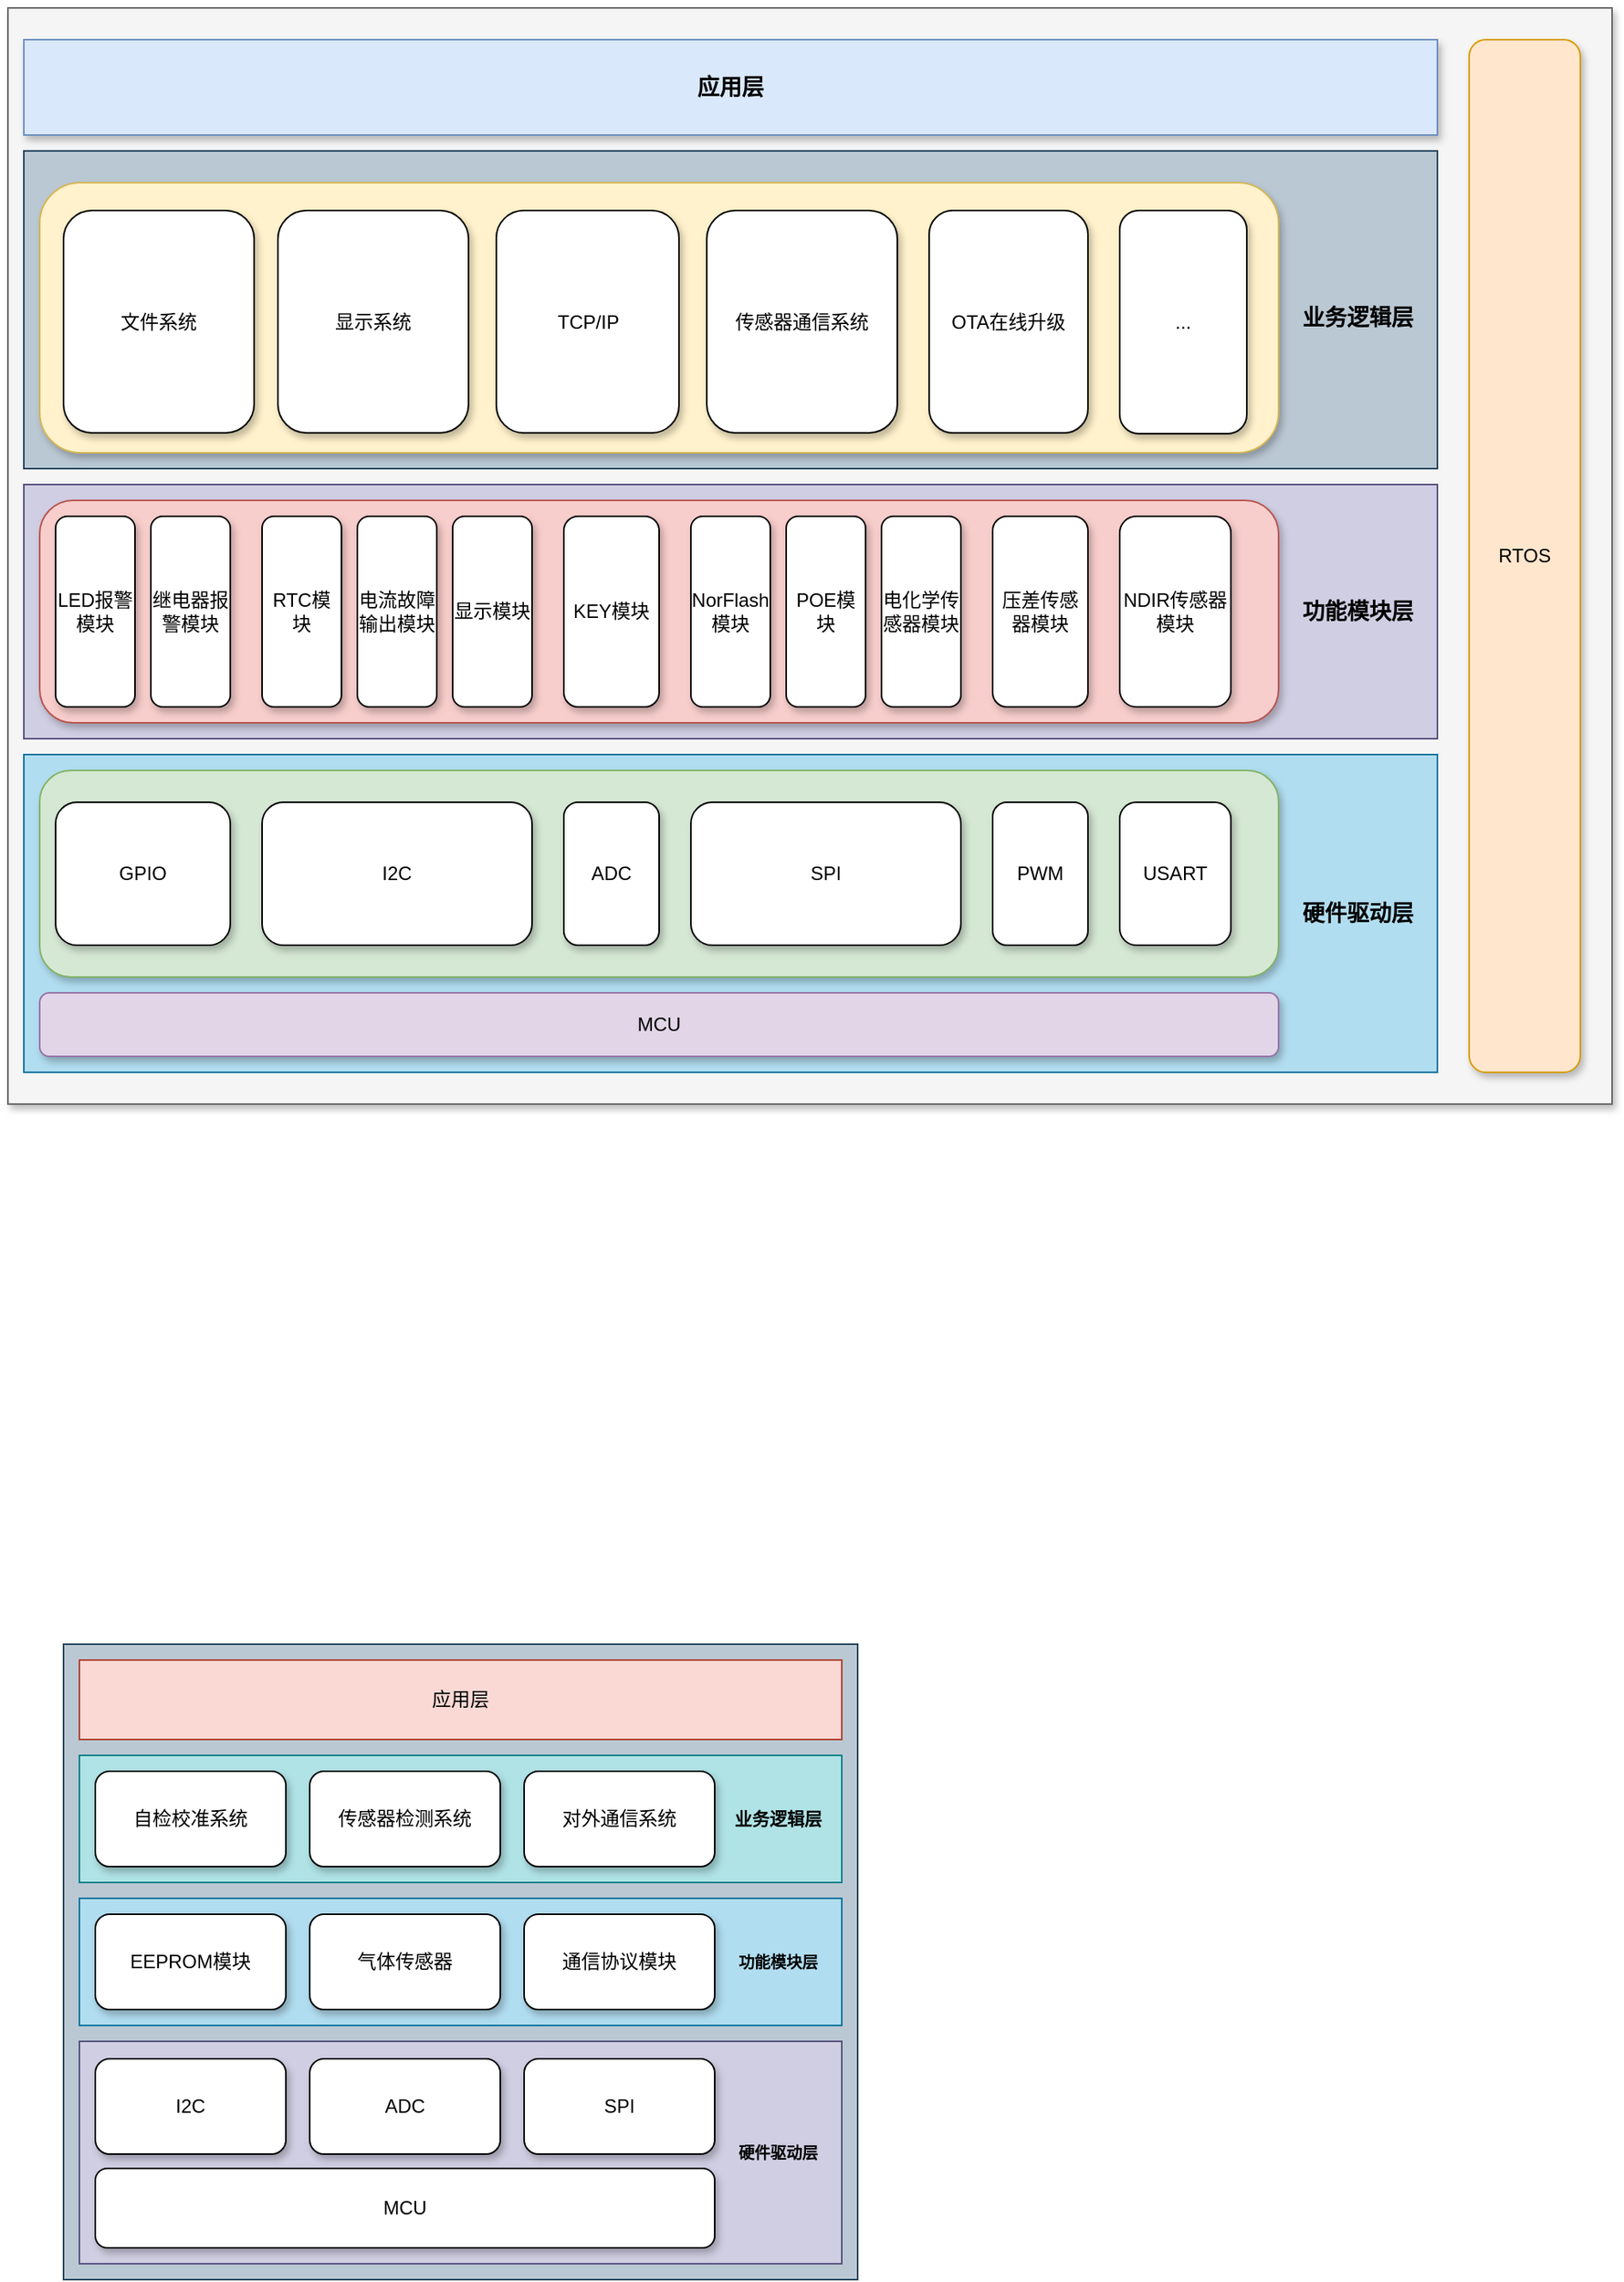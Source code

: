 <mxfile version="24.7.6">
  <diagram name="第 1 页" id="pwynU2H1yq3AJXYQGxQ-">
    <mxGraphModel dx="1231" dy="722" grid="1" gridSize="10" guides="1" tooltips="1" connect="1" arrows="1" fold="1" page="1" pageScale="1" pageWidth="3300" pageHeight="4681" math="0" shadow="0">
      <root>
        <mxCell id="0" />
        <mxCell id="1" parent="0" />
        <mxCell id="Z-FcbRnMZewdZYJsf3xK-125" value="" style="rounded=0;whiteSpace=wrap;html=1;fillColor=#bac8d3;strokeColor=#23445d;" vertex="1" parent="1">
          <mxGeometry x="185" y="1920" width="500" height="400" as="geometry" />
        </mxCell>
        <mxCell id="Z-FcbRnMZewdZYJsf3xK-145" value="" style="rounded=0;whiteSpace=wrap;html=1;fillColor=#b0e3e6;strokeColor=#0e8088;" vertex="1" parent="1">
          <mxGeometry x="195" y="1990" width="480" height="80" as="geometry" />
        </mxCell>
        <mxCell id="Z-FcbRnMZewdZYJsf3xK-141" value="" style="rounded=0;whiteSpace=wrap;html=1;fillColor=#d0cee2;strokeColor=#56517e;" vertex="1" parent="1">
          <mxGeometry x="195" y="2170" width="480" height="140" as="geometry" />
        </mxCell>
        <mxCell id="Z-FcbRnMZewdZYJsf3xK-31" value="" style="rounded=0;whiteSpace=wrap;html=1;fillColor=#f5f5f5;strokeColor=#666666;fontColor=#333333;shadow=1;" vertex="1" parent="1">
          <mxGeometry x="150" y="890" width="1010" height="690" as="geometry" />
        </mxCell>
        <mxCell id="Z-FcbRnMZewdZYJsf3xK-90" value="" style="rounded=0;whiteSpace=wrap;html=1;fillColor=#bac8d3;strokeColor=#23445d;" vertex="1" parent="1">
          <mxGeometry x="160" y="980" width="890" height="200" as="geometry" />
        </mxCell>
        <mxCell id="Z-FcbRnMZewdZYJsf3xK-52" value="&lt;b&gt;&lt;font style=&quot;font-size: 14px;&quot;&gt;应用层&lt;/font&gt;&lt;/b&gt;" style="rounded=0;whiteSpace=wrap;html=1;fillColor=#dae8fc;strokeColor=#6c8ebf;shadow=1;" vertex="1" parent="1">
          <mxGeometry x="160" y="910" width="890" height="60" as="geometry" />
        </mxCell>
        <mxCell id="Z-FcbRnMZewdZYJsf3xK-55" value="RTOS" style="rounded=1;whiteSpace=wrap;html=1;fillColor=#ffe6cc;strokeColor=#d79b00;shadow=1;" vertex="1" parent="1">
          <mxGeometry x="1070" y="910" width="70" height="650" as="geometry" />
        </mxCell>
        <mxCell id="Z-FcbRnMZewdZYJsf3xK-83" value="" style="rounded=0;whiteSpace=wrap;html=1;fillColor=#b1ddf0;strokeColor=#10739e;" vertex="1" parent="1">
          <mxGeometry x="160" y="1360" width="890" height="200" as="geometry" />
        </mxCell>
        <mxCell id="Z-FcbRnMZewdZYJsf3xK-32" value="MCU" style="rounded=1;whiteSpace=wrap;html=1;fillColor=#e1d5e7;strokeColor=#9673a6;shadow=1;" vertex="1" parent="1">
          <mxGeometry x="170" y="1510" width="780" height="40" as="geometry" />
        </mxCell>
        <mxCell id="Z-FcbRnMZewdZYJsf3xK-33" value="" style="rounded=1;whiteSpace=wrap;html=1;fillColor=#d5e8d4;strokeColor=#82b366;shadow=1;" vertex="1" parent="1">
          <mxGeometry x="170" y="1370" width="780" height="130" as="geometry" />
        </mxCell>
        <mxCell id="Z-FcbRnMZewdZYJsf3xK-34" value="GPIO" style="rounded=1;whiteSpace=wrap;html=1;shadow=1;" vertex="1" parent="1">
          <mxGeometry x="180" y="1390" width="110" height="90" as="geometry" />
        </mxCell>
        <mxCell id="Z-FcbRnMZewdZYJsf3xK-35" value="I2C" style="rounded=1;whiteSpace=wrap;html=1;shadow=1;" vertex="1" parent="1">
          <mxGeometry x="310" y="1390" width="170" height="90" as="geometry" />
        </mxCell>
        <mxCell id="Z-FcbRnMZewdZYJsf3xK-36" value="SPI" style="rounded=1;whiteSpace=wrap;html=1;shadow=1;" vertex="1" parent="1">
          <mxGeometry x="580" y="1390" width="170" height="90" as="geometry" />
        </mxCell>
        <mxCell id="Z-FcbRnMZewdZYJsf3xK-37" value="PWM" style="rounded=1;whiteSpace=wrap;html=1;shadow=1;" vertex="1" parent="1">
          <mxGeometry x="770" y="1390" width="60" height="90" as="geometry" />
        </mxCell>
        <mxCell id="Z-FcbRnMZewdZYJsf3xK-38" value="USART" style="rounded=1;whiteSpace=wrap;html=1;shadow=1;" vertex="1" parent="1">
          <mxGeometry x="850" y="1390" width="70" height="90" as="geometry" />
        </mxCell>
        <mxCell id="Z-FcbRnMZewdZYJsf3xK-67" value="ADC" style="rounded=1;whiteSpace=wrap;html=1;shadow=1;" vertex="1" parent="1">
          <mxGeometry x="500" y="1390" width="60" height="90" as="geometry" />
        </mxCell>
        <mxCell id="Z-FcbRnMZewdZYJsf3xK-84" value="&lt;b&gt;&lt;font style=&quot;font-size: 14px;&quot;&gt;硬件驱动层&lt;/font&gt;&lt;/b&gt;" style="rounded=1;whiteSpace=wrap;html=1;shadow=0;strokeColor=none;fillColor=#b1ddf0;" vertex="1" parent="1">
          <mxGeometry x="960" y="1370" width="80" height="180" as="geometry" />
        </mxCell>
        <mxCell id="Z-FcbRnMZewdZYJsf3xK-89" value="" style="group;rounded=1;shadow=1;" vertex="1" connectable="0" parent="1">
          <mxGeometry x="160" y="1190" width="890" height="160" as="geometry" />
        </mxCell>
        <mxCell id="Z-FcbRnMZewdZYJsf3xK-87" value="" style="rounded=0;whiteSpace=wrap;html=1;fillColor=#d0cee2;strokeColor=#56517e;" vertex="1" parent="Z-FcbRnMZewdZYJsf3xK-89">
          <mxGeometry width="890" height="160" as="geometry" />
        </mxCell>
        <mxCell id="Z-FcbRnMZewdZYJsf3xK-86" value="" style="group" vertex="1" connectable="0" parent="Z-FcbRnMZewdZYJsf3xK-89">
          <mxGeometry x="10" y="10" width="780" height="140" as="geometry" />
        </mxCell>
        <mxCell id="Z-FcbRnMZewdZYJsf3xK-39" value="" style="rounded=1;whiteSpace=wrap;html=1;fillColor=#f8cecc;strokeColor=#b85450;shadow=1;" vertex="1" parent="Z-FcbRnMZewdZYJsf3xK-86">
          <mxGeometry width="780" height="140" as="geometry" />
        </mxCell>
        <mxCell id="Z-FcbRnMZewdZYJsf3xK-59" value="LED报警模块" style="rounded=1;whiteSpace=wrap;html=1;shadow=1;" vertex="1" parent="Z-FcbRnMZewdZYJsf3xK-86">
          <mxGeometry x="10" y="10" width="50" height="120" as="geometry" />
        </mxCell>
        <mxCell id="Z-FcbRnMZewdZYJsf3xK-60" value="KEY模块" style="rounded=1;whiteSpace=wrap;html=1;shadow=1;" vertex="1" parent="Z-FcbRnMZewdZYJsf3xK-86">
          <mxGeometry x="330" y="10" width="60" height="120" as="geometry" />
        </mxCell>
        <mxCell id="Z-FcbRnMZewdZYJsf3xK-61" value="继电器报警模块" style="rounded=1;whiteSpace=wrap;html=1;shadow=1;" vertex="1" parent="Z-FcbRnMZewdZYJsf3xK-86">
          <mxGeometry x="70" y="10" width="50" height="120" as="geometry" />
        </mxCell>
        <mxCell id="Z-FcbRnMZewdZYJsf3xK-65" value="RTC模块" style="rounded=1;whiteSpace=wrap;html=1;shadow=1;" vertex="1" parent="Z-FcbRnMZewdZYJsf3xK-86">
          <mxGeometry x="140" y="10" width="50" height="120" as="geometry" />
        </mxCell>
        <mxCell id="Z-FcbRnMZewdZYJsf3xK-66" value="电流故障输出模块" style="rounded=1;whiteSpace=wrap;html=1;shadow=1;" vertex="1" parent="Z-FcbRnMZewdZYJsf3xK-86">
          <mxGeometry x="200" y="10" width="50" height="120" as="geometry" />
        </mxCell>
        <mxCell id="Z-FcbRnMZewdZYJsf3xK-68" value="显示模块" style="rounded=1;whiteSpace=wrap;html=1;shadow=1;" vertex="1" parent="Z-FcbRnMZewdZYJsf3xK-86">
          <mxGeometry x="260" y="10" width="50" height="120" as="geometry" />
        </mxCell>
        <mxCell id="Z-FcbRnMZewdZYJsf3xK-69" value="NorFlash模块" style="rounded=1;whiteSpace=wrap;html=1;shadow=1;" vertex="1" parent="Z-FcbRnMZewdZYJsf3xK-86">
          <mxGeometry x="410" y="10" width="50" height="120" as="geometry" />
        </mxCell>
        <mxCell id="Z-FcbRnMZewdZYJsf3xK-70" value="POE模块" style="rounded=1;whiteSpace=wrap;html=1;shadow=1;" vertex="1" parent="Z-FcbRnMZewdZYJsf3xK-86">
          <mxGeometry x="470" y="10" width="50" height="120" as="geometry" />
        </mxCell>
        <mxCell id="Z-FcbRnMZewdZYJsf3xK-71" value="电化学传感器模块" style="rounded=1;whiteSpace=wrap;html=1;shadow=1;" vertex="1" parent="Z-FcbRnMZewdZYJsf3xK-86">
          <mxGeometry x="530" y="10" width="50" height="120" as="geometry" />
        </mxCell>
        <mxCell id="Z-FcbRnMZewdZYJsf3xK-72" value="压差传感器模块" style="rounded=1;whiteSpace=wrap;html=1;shadow=1;" vertex="1" parent="Z-FcbRnMZewdZYJsf3xK-86">
          <mxGeometry x="600" y="10" width="60" height="120" as="geometry" />
        </mxCell>
        <mxCell id="Z-FcbRnMZewdZYJsf3xK-73" value="NDIR传感器模块" style="rounded=1;whiteSpace=wrap;html=1;shadow=1;" vertex="1" parent="Z-FcbRnMZewdZYJsf3xK-86">
          <mxGeometry x="680" y="10" width="70" height="120" as="geometry" />
        </mxCell>
        <mxCell id="Z-FcbRnMZewdZYJsf3xK-88" value="&lt;font style=&quot;font-size: 14px;&quot;&gt;&lt;b&gt;功能模块层&lt;/b&gt;&lt;/font&gt;" style="rounded=1;whiteSpace=wrap;html=1;shadow=0;strokeColor=none;fillColor=#d0cee2;" vertex="1" parent="Z-FcbRnMZewdZYJsf3xK-89">
          <mxGeometry x="800" y="10" width="80" height="140" as="geometry" />
        </mxCell>
        <mxCell id="Z-FcbRnMZewdZYJsf3xK-124" value="&lt;b&gt;&lt;font style=&quot;font-size: 14px;&quot;&gt;业务逻辑层&lt;/font&gt;&lt;/b&gt;" style="rounded=1;whiteSpace=wrap;html=1;shadow=0;strokeColor=none;fillColor=#bac8d3;" vertex="1" parent="1">
          <mxGeometry x="960" y="1000" width="80" height="170" as="geometry" />
        </mxCell>
        <mxCell id="Z-FcbRnMZewdZYJsf3xK-47" value="" style="rounded=1;whiteSpace=wrap;html=1;fillColor=#fff2cc;strokeColor=#d6b656;shadow=1;" vertex="1" parent="1">
          <mxGeometry x="170" y="1000" width="780" height="170" as="geometry" />
        </mxCell>
        <mxCell id="Z-FcbRnMZewdZYJsf3xK-48" value="文件系统" style="rounded=1;whiteSpace=wrap;html=1;shadow=1;" vertex="1" parent="1">
          <mxGeometry x="185" y="1017.5" width="120" height="140" as="geometry" />
        </mxCell>
        <mxCell id="Z-FcbRnMZewdZYJsf3xK-49" value="显示系统" style="rounded=1;whiteSpace=wrap;html=1;shadow=1;" vertex="1" parent="1">
          <mxGeometry x="320" y="1017.5" width="120" height="140" as="geometry" />
        </mxCell>
        <mxCell id="Z-FcbRnMZewdZYJsf3xK-50" value="TCP/IP" style="rounded=1;whiteSpace=wrap;html=1;shadow=1;" vertex="1" parent="1">
          <mxGeometry x="457.5" y="1017.5" width="115" height="140" as="geometry" />
        </mxCell>
        <mxCell id="Z-FcbRnMZewdZYJsf3xK-51" value="传感器通信系统" style="rounded=1;whiteSpace=wrap;html=1;shadow=1;" vertex="1" parent="1">
          <mxGeometry x="590" y="1017.5" width="120" height="140" as="geometry" />
        </mxCell>
        <mxCell id="Z-FcbRnMZewdZYJsf3xK-78" value="..." style="rounded=1;whiteSpace=wrap;html=1;shadow=1;" vertex="1" parent="1">
          <mxGeometry x="850" y="1017.5" width="80" height="140.5" as="geometry" />
        </mxCell>
        <mxCell id="Z-FcbRnMZewdZYJsf3xK-80" value="OTA在线升级" style="rounded=1;whiteSpace=wrap;html=1;shadow=1;" vertex="1" parent="1">
          <mxGeometry x="730" y="1017.5" width="100" height="140" as="geometry" />
        </mxCell>
        <mxCell id="Z-FcbRnMZewdZYJsf3xK-126" value="MCU" style="rounded=1;whiteSpace=wrap;html=1;shadow=1;" vertex="1" parent="1">
          <mxGeometry x="205" y="2250" width="390" height="50" as="geometry" />
        </mxCell>
        <mxCell id="Z-FcbRnMZewdZYJsf3xK-127" value="I2C" style="rounded=1;whiteSpace=wrap;html=1;shadow=1;" vertex="1" parent="1">
          <mxGeometry x="205" y="2181" width="120" height="60" as="geometry" />
        </mxCell>
        <mxCell id="Z-FcbRnMZewdZYJsf3xK-128" value="SPI" style="rounded=1;whiteSpace=wrap;html=1;shadow=1;" vertex="1" parent="1">
          <mxGeometry x="475" y="2181" width="120" height="60" as="geometry" />
        </mxCell>
        <mxCell id="Z-FcbRnMZewdZYJsf3xK-130" value="ADC" style="rounded=1;whiteSpace=wrap;html=1;shadow=1;" vertex="1" parent="1">
          <mxGeometry x="340" y="2181" width="120" height="60" as="geometry" />
        </mxCell>
        <mxCell id="Z-FcbRnMZewdZYJsf3xK-133" value="自检校准系统" style="rounded=1;whiteSpace=wrap;html=1;shadow=1;" vertex="1" parent="1">
          <mxGeometry x="205" y="2000" width="120" height="60" as="geometry" />
        </mxCell>
        <mxCell id="Z-FcbRnMZewdZYJsf3xK-134" value="传感器检测系统" style="rounded=1;whiteSpace=wrap;html=1;shadow=1;" vertex="1" parent="1">
          <mxGeometry x="340" y="2000" width="120" height="60" as="geometry" />
        </mxCell>
        <mxCell id="Z-FcbRnMZewdZYJsf3xK-135" value="对外通信系统" style="rounded=1;whiteSpace=wrap;html=1;shadow=1;" vertex="1" parent="1">
          <mxGeometry x="475" y="2000" width="120" height="60" as="geometry" />
        </mxCell>
        <mxCell id="Z-FcbRnMZewdZYJsf3xK-136" value="应用层" style="rounded=0;whiteSpace=wrap;html=1;fillColor=#fad9d5;strokeColor=#ae4132;" vertex="1" parent="1">
          <mxGeometry x="195" y="1930" width="480" height="50" as="geometry" />
        </mxCell>
        <mxCell id="Z-FcbRnMZewdZYJsf3xK-137" value="&lt;b&gt;&lt;font style=&quot;font-size: 10px;&quot;&gt;硬件驱动层&lt;/font&gt;&lt;/b&gt;" style="rounded=0;whiteSpace=wrap;html=1;fillColor=#d0cee2;strokeColor=none;" vertex="1" parent="1">
          <mxGeometry x="605" y="2180" width="60" height="120" as="geometry" />
        </mxCell>
        <mxCell id="Z-FcbRnMZewdZYJsf3xK-140" value="&lt;b&gt;&lt;font style=&quot;font-size: 11px;&quot;&gt;业务逻辑层&lt;/font&gt;&lt;/b&gt;" style="rounded=0;whiteSpace=wrap;html=1;strokeColor=none;fillColor=#b0e3e6;" vertex="1" parent="1">
          <mxGeometry x="605" y="2000" width="60" height="60" as="geometry" />
        </mxCell>
        <mxCell id="Z-FcbRnMZewdZYJsf3xK-146" value="" style="group;fillColor=#b1ddf0;strokeColor=#10739e;" vertex="1" connectable="0" parent="1">
          <mxGeometry x="195" y="2080" width="480" height="80" as="geometry" />
        </mxCell>
        <mxCell id="Z-FcbRnMZewdZYJsf3xK-144" value="" style="rounded=0;whiteSpace=wrap;html=1;fillColor=#b1ddf0;strokeColor=#10739e;" vertex="1" parent="Z-FcbRnMZewdZYJsf3xK-146">
          <mxGeometry width="480" height="80" as="geometry" />
        </mxCell>
        <mxCell id="Z-FcbRnMZewdZYJsf3xK-129" value="EEPROM模块" style="rounded=1;whiteSpace=wrap;html=1;shadow=1;" vertex="1" parent="Z-FcbRnMZewdZYJsf3xK-146">
          <mxGeometry x="10" y="10" width="120" height="60" as="geometry" />
        </mxCell>
        <mxCell id="Z-FcbRnMZewdZYJsf3xK-132" value="气体传感器" style="rounded=1;whiteSpace=wrap;html=1;shadow=1;" vertex="1" parent="Z-FcbRnMZewdZYJsf3xK-146">
          <mxGeometry x="145" y="10" width="120" height="60" as="geometry" />
        </mxCell>
        <mxCell id="Z-FcbRnMZewdZYJsf3xK-138" value="通信协议模块" style="rounded=1;whiteSpace=wrap;html=1;shadow=1;" vertex="1" parent="Z-FcbRnMZewdZYJsf3xK-146">
          <mxGeometry x="280" y="10" width="120" height="60" as="geometry" />
        </mxCell>
        <mxCell id="Z-FcbRnMZewdZYJsf3xK-139" value="&lt;b style=&quot;&quot;&gt;&lt;font style=&quot;font-size: 10px;&quot;&gt;功能模块层&lt;/font&gt;&lt;/b&gt;" style="rounded=0;whiteSpace=wrap;html=1;fillColor=#b1ddf0;strokeColor=none;" vertex="1" parent="Z-FcbRnMZewdZYJsf3xK-146">
          <mxGeometry x="410" y="10" width="60" height="60" as="geometry" />
        </mxCell>
      </root>
    </mxGraphModel>
  </diagram>
</mxfile>
